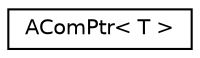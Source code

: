 digraph "Graphical Class Hierarchy"
{
 // LATEX_PDF_SIZE
  edge [fontname="Helvetica",fontsize="10",labelfontname="Helvetica",labelfontsize="10"];
  node [fontname="Helvetica",fontsize="10",shape=record];
  rankdir="LR";
  Node0 [label="AComPtr\< T \>",height=0.2,width=0.4,color="black", fillcolor="white", style="filled",URL="$classAComPtr.html",tooltip="Takes care of AddRef and Release() reference counting mechanism of COM objects."];
}
